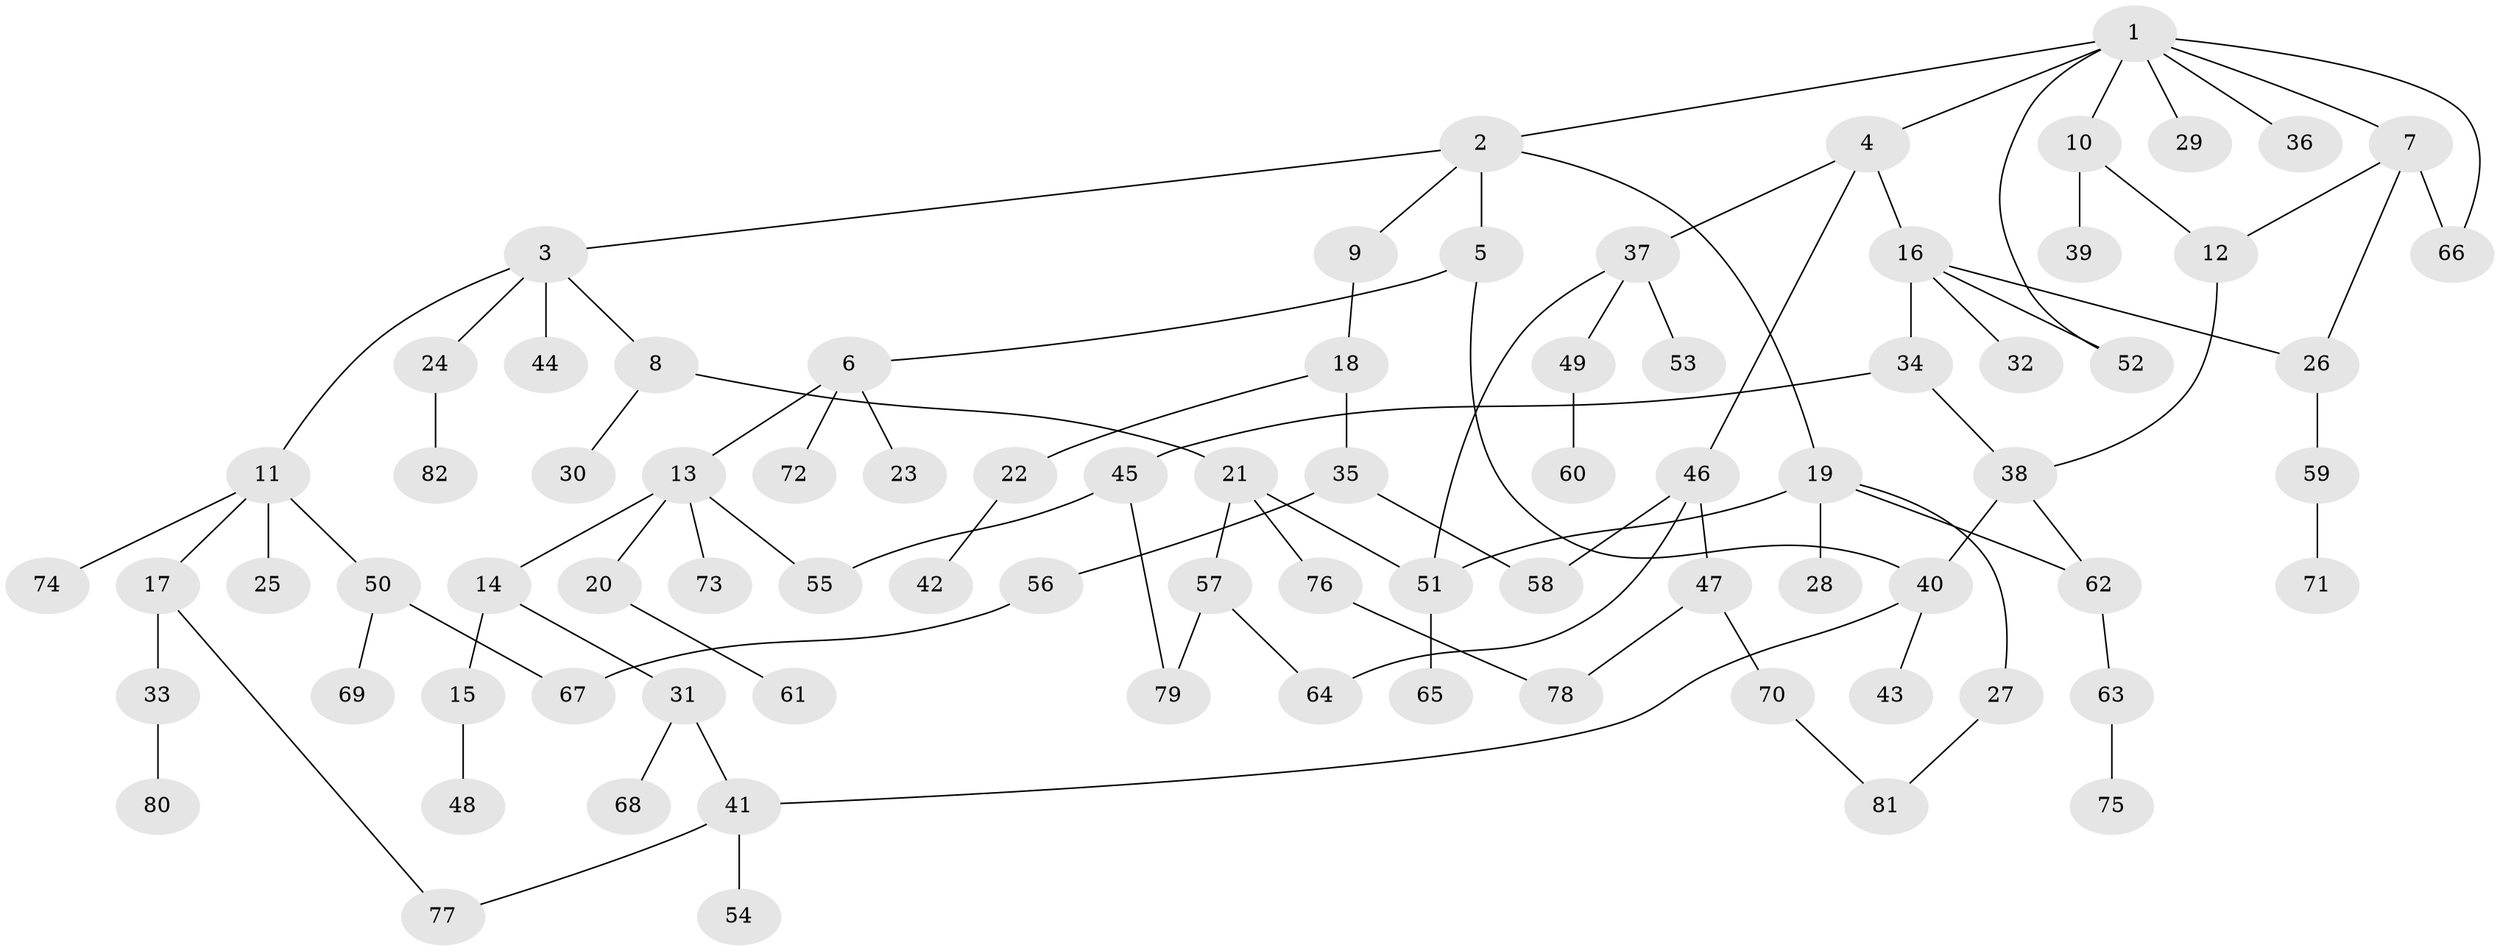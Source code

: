 // Generated by graph-tools (version 1.1) at 2025/01/03/09/25 03:01:06]
// undirected, 82 vertices, 99 edges
graph export_dot {
graph [start="1"]
  node [color=gray90,style=filled];
  1;
  2;
  3;
  4;
  5;
  6;
  7;
  8;
  9;
  10;
  11;
  12;
  13;
  14;
  15;
  16;
  17;
  18;
  19;
  20;
  21;
  22;
  23;
  24;
  25;
  26;
  27;
  28;
  29;
  30;
  31;
  32;
  33;
  34;
  35;
  36;
  37;
  38;
  39;
  40;
  41;
  42;
  43;
  44;
  45;
  46;
  47;
  48;
  49;
  50;
  51;
  52;
  53;
  54;
  55;
  56;
  57;
  58;
  59;
  60;
  61;
  62;
  63;
  64;
  65;
  66;
  67;
  68;
  69;
  70;
  71;
  72;
  73;
  74;
  75;
  76;
  77;
  78;
  79;
  80;
  81;
  82;
  1 -- 2;
  1 -- 4;
  1 -- 7;
  1 -- 10;
  1 -- 29;
  1 -- 36;
  1 -- 52;
  1 -- 66;
  2 -- 3;
  2 -- 5;
  2 -- 9;
  2 -- 19;
  3 -- 8;
  3 -- 11;
  3 -- 24;
  3 -- 44;
  4 -- 16;
  4 -- 37;
  4 -- 46;
  5 -- 6;
  5 -- 40;
  6 -- 13;
  6 -- 23;
  6 -- 72;
  7 -- 12;
  7 -- 26;
  7 -- 66;
  8 -- 21;
  8 -- 30;
  9 -- 18;
  10 -- 39;
  10 -- 12;
  11 -- 17;
  11 -- 25;
  11 -- 50;
  11 -- 74;
  12 -- 38;
  13 -- 14;
  13 -- 20;
  13 -- 55;
  13 -- 73;
  14 -- 15;
  14 -- 31;
  15 -- 48;
  16 -- 32;
  16 -- 34;
  16 -- 52;
  16 -- 26;
  17 -- 33;
  17 -- 77;
  18 -- 22;
  18 -- 35;
  19 -- 27;
  19 -- 28;
  19 -- 62;
  19 -- 51;
  20 -- 61;
  21 -- 51;
  21 -- 57;
  21 -- 76;
  22 -- 42;
  24 -- 82;
  26 -- 59;
  27 -- 81;
  31 -- 68;
  31 -- 41;
  33 -- 80;
  34 -- 45;
  34 -- 38;
  35 -- 56;
  35 -- 58;
  37 -- 49;
  37 -- 53;
  37 -- 51;
  38 -- 40;
  38 -- 62;
  40 -- 41;
  40 -- 43;
  41 -- 54;
  41 -- 77;
  45 -- 79;
  45 -- 55;
  46 -- 47;
  46 -- 58;
  46 -- 64;
  47 -- 70;
  47 -- 78;
  49 -- 60;
  50 -- 67;
  50 -- 69;
  51 -- 65;
  56 -- 67;
  57 -- 64;
  57 -- 79;
  59 -- 71;
  62 -- 63;
  63 -- 75;
  70 -- 81;
  76 -- 78;
}
